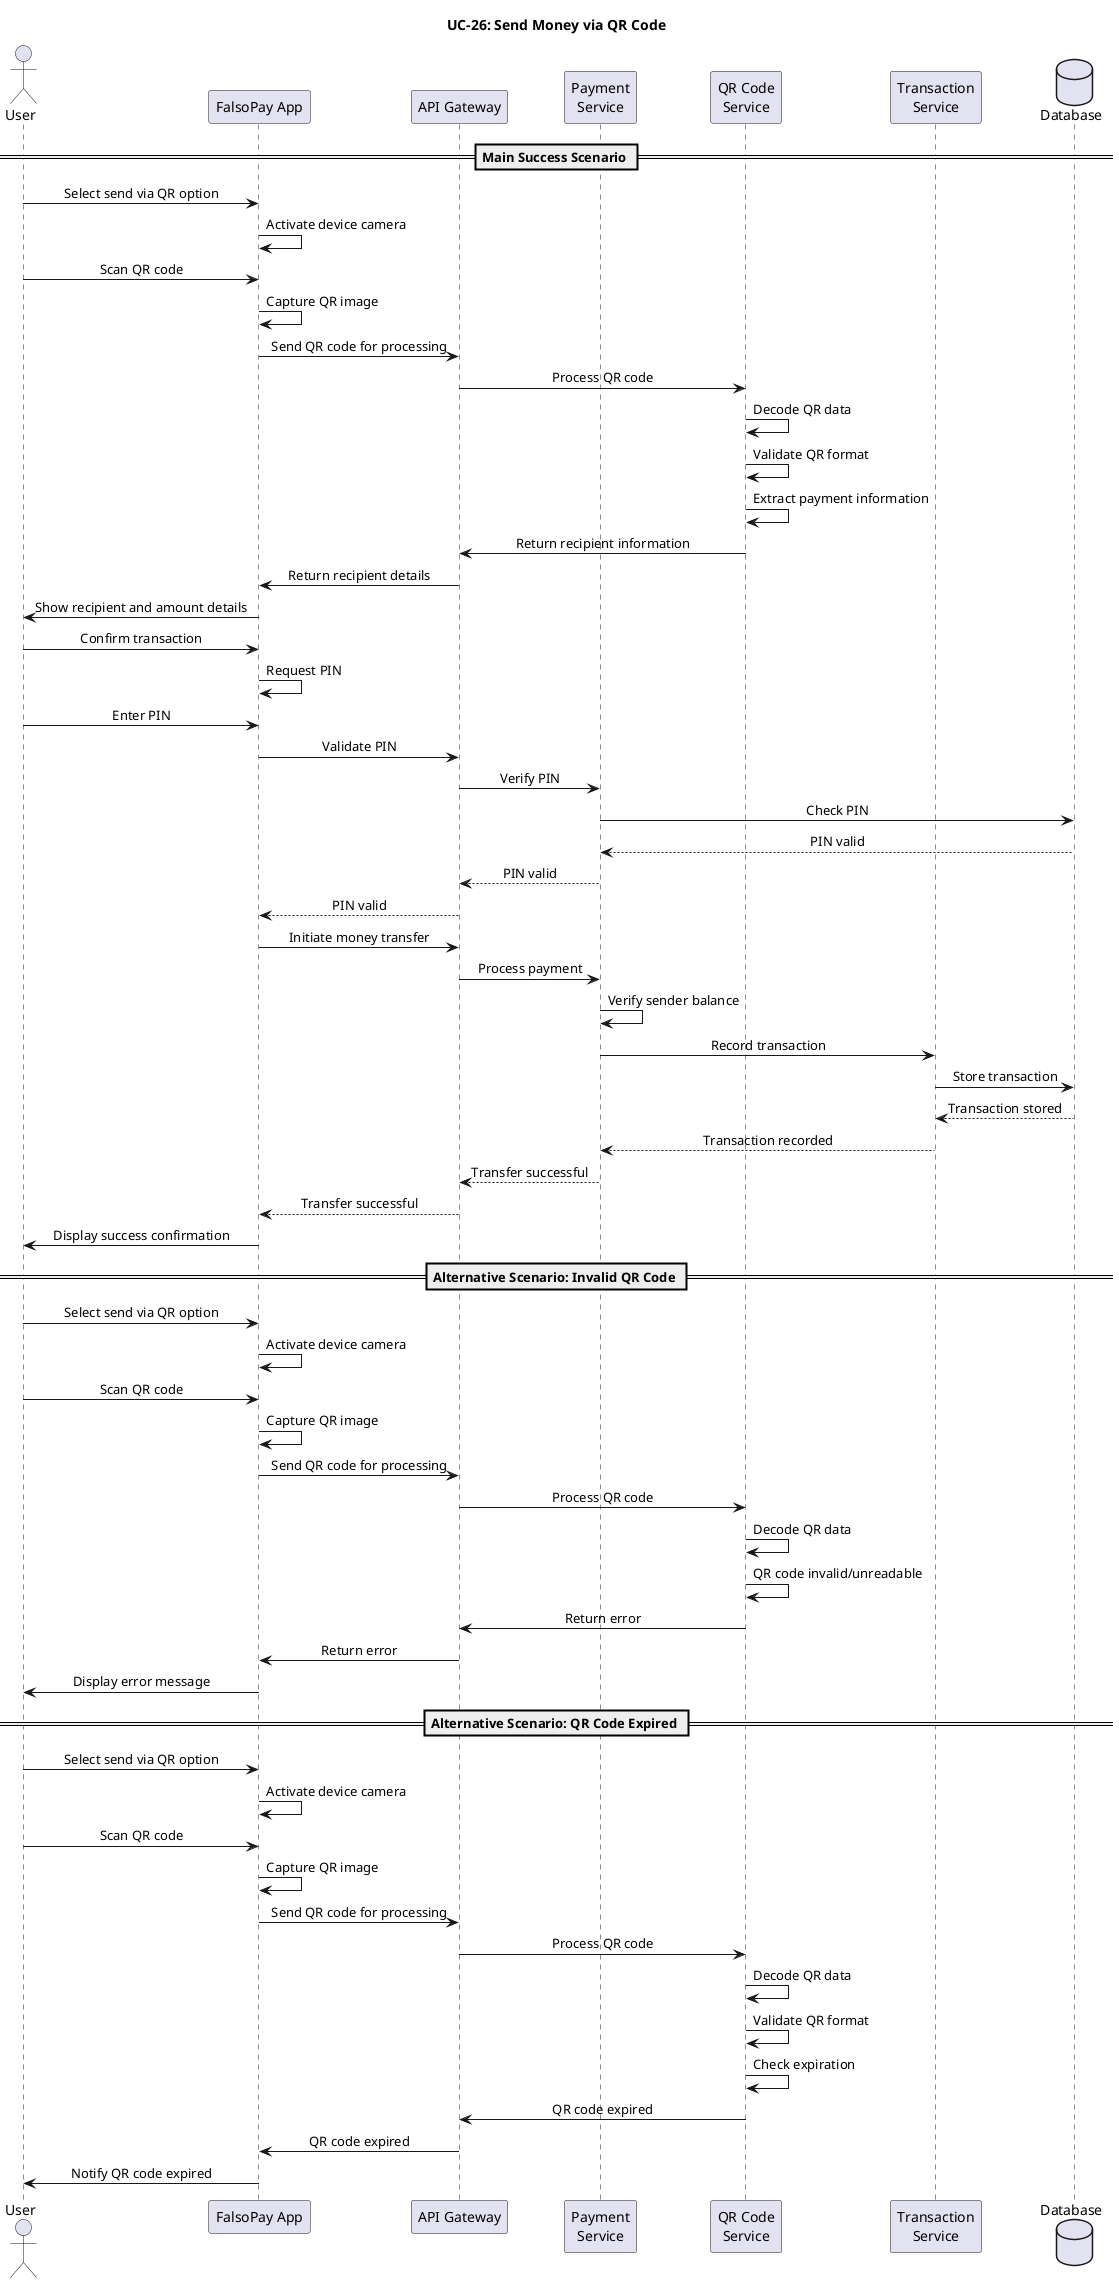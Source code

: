 @startuml UC26-SendMoneyViaQRCode

skinparam sequenceMessageAlign center
skinparam backgroundColor white
skinparam handwritten false

title "UC-26: Send Money via QR Code"

actor "User" as user
participant "FalsoPay App" as app
participant "API Gateway" as gateway
participant "Payment\nService" as paymentService
participant "QR Code\nService" as qrService
participant "Transaction\nService" as txnService
database "Database" as db

== Main Success Scenario ==

user -> app: Select send via QR option
app -> app: Activate device camera

user -> app: Scan QR code
app -> app: Capture QR image
app -> gateway: Send QR code for processing
gateway -> qrService: Process QR code

qrService -> qrService: Decode QR data
qrService -> qrService: Validate QR format
qrService -> qrService: Extract payment information
qrService -> gateway: Return recipient information
gateway -> app: Return recipient details

app -> user: Show recipient and amount details
user -> app: Confirm transaction
app -> app: Request PIN

user -> app: Enter PIN
app -> gateway: Validate PIN
gateway -> paymentService: Verify PIN
paymentService -> db: Check PIN
db --> paymentService: PIN valid
paymentService --> gateway: PIN valid
gateway --> app: PIN valid

app -> gateway: Initiate money transfer
gateway -> paymentService: Process payment
paymentService -> paymentService: Verify sender balance
paymentService -> txnService: Record transaction
txnService -> db: Store transaction
db --> txnService: Transaction stored
txnService --> paymentService: Transaction recorded
paymentService --> gateway: Transfer successful
gateway --> app: Transfer successful

app -> user: Display success confirmation

== Alternative Scenario: Invalid QR Code ==

user -> app: Select send via QR option
app -> app: Activate device camera

user -> app: Scan QR code
app -> app: Capture QR image
app -> gateway: Send QR code for processing
gateway -> qrService: Process QR code

qrService -> qrService: Decode QR data
qrService -> qrService: QR code invalid/unreadable
qrService -> gateway: Return error
gateway -> app: Return error
app -> user: Display error message

== Alternative Scenario: QR Code Expired ==

user -> app: Select send via QR option
app -> app: Activate device camera

user -> app: Scan QR code
app -> app: Capture QR image
app -> gateway: Send QR code for processing
gateway -> qrService: Process QR code

qrService -> qrService: Decode QR data
qrService -> qrService: Validate QR format
qrService -> qrService: Check expiration
qrService -> gateway: QR code expired
gateway -> app: QR code expired
app -> user: Notify QR code expired

@enduml 